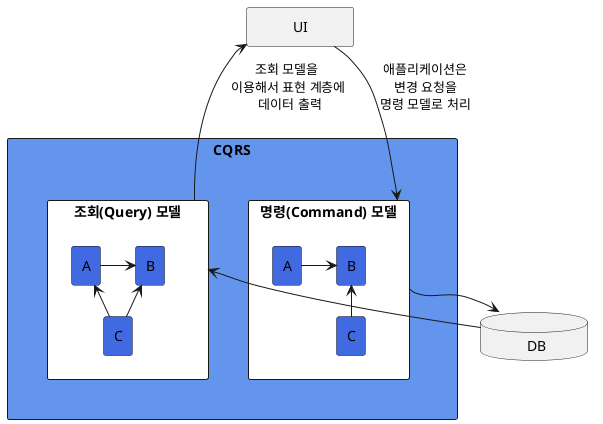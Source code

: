 @startuml

skinparam ranksep 25

rectangle CQRS #CornflowerBlue {
    rectangle "조회(Query) 모델" as q #white {
        rectangle "A" as a1 #RoyalBlue
        rectangle "B" as b1 #RoyalBlue
        rectangle "C" as c1 #RoyalBlue
        a1 -r-> b1
        c1 -u-> a1
        c1 -u-> b1
    }

    rectangle "명령(Command) 모델" as c #white {
        rectangle "A" as a2 #RoyalBlue
        rectangle "B" as b2 #RoyalBlue
        rectangle "C" as c2 #RoyalBlue
        a2 -r-> b2
        c2 -u-> b2
    }
}
rectangle "\t  UI    \t" as UI
database "\t  DB    \t" as DB

UI <-- q: 조회 모델을 \n이용해서 표현 계층에\n 데이터 출력
UI --> c: 애플리케이션은\n 변경 요청을 \n명령 모델로 처리
DB -up-> q
DB <-up- c
CQRS -[hidden]d- DB

@enduml